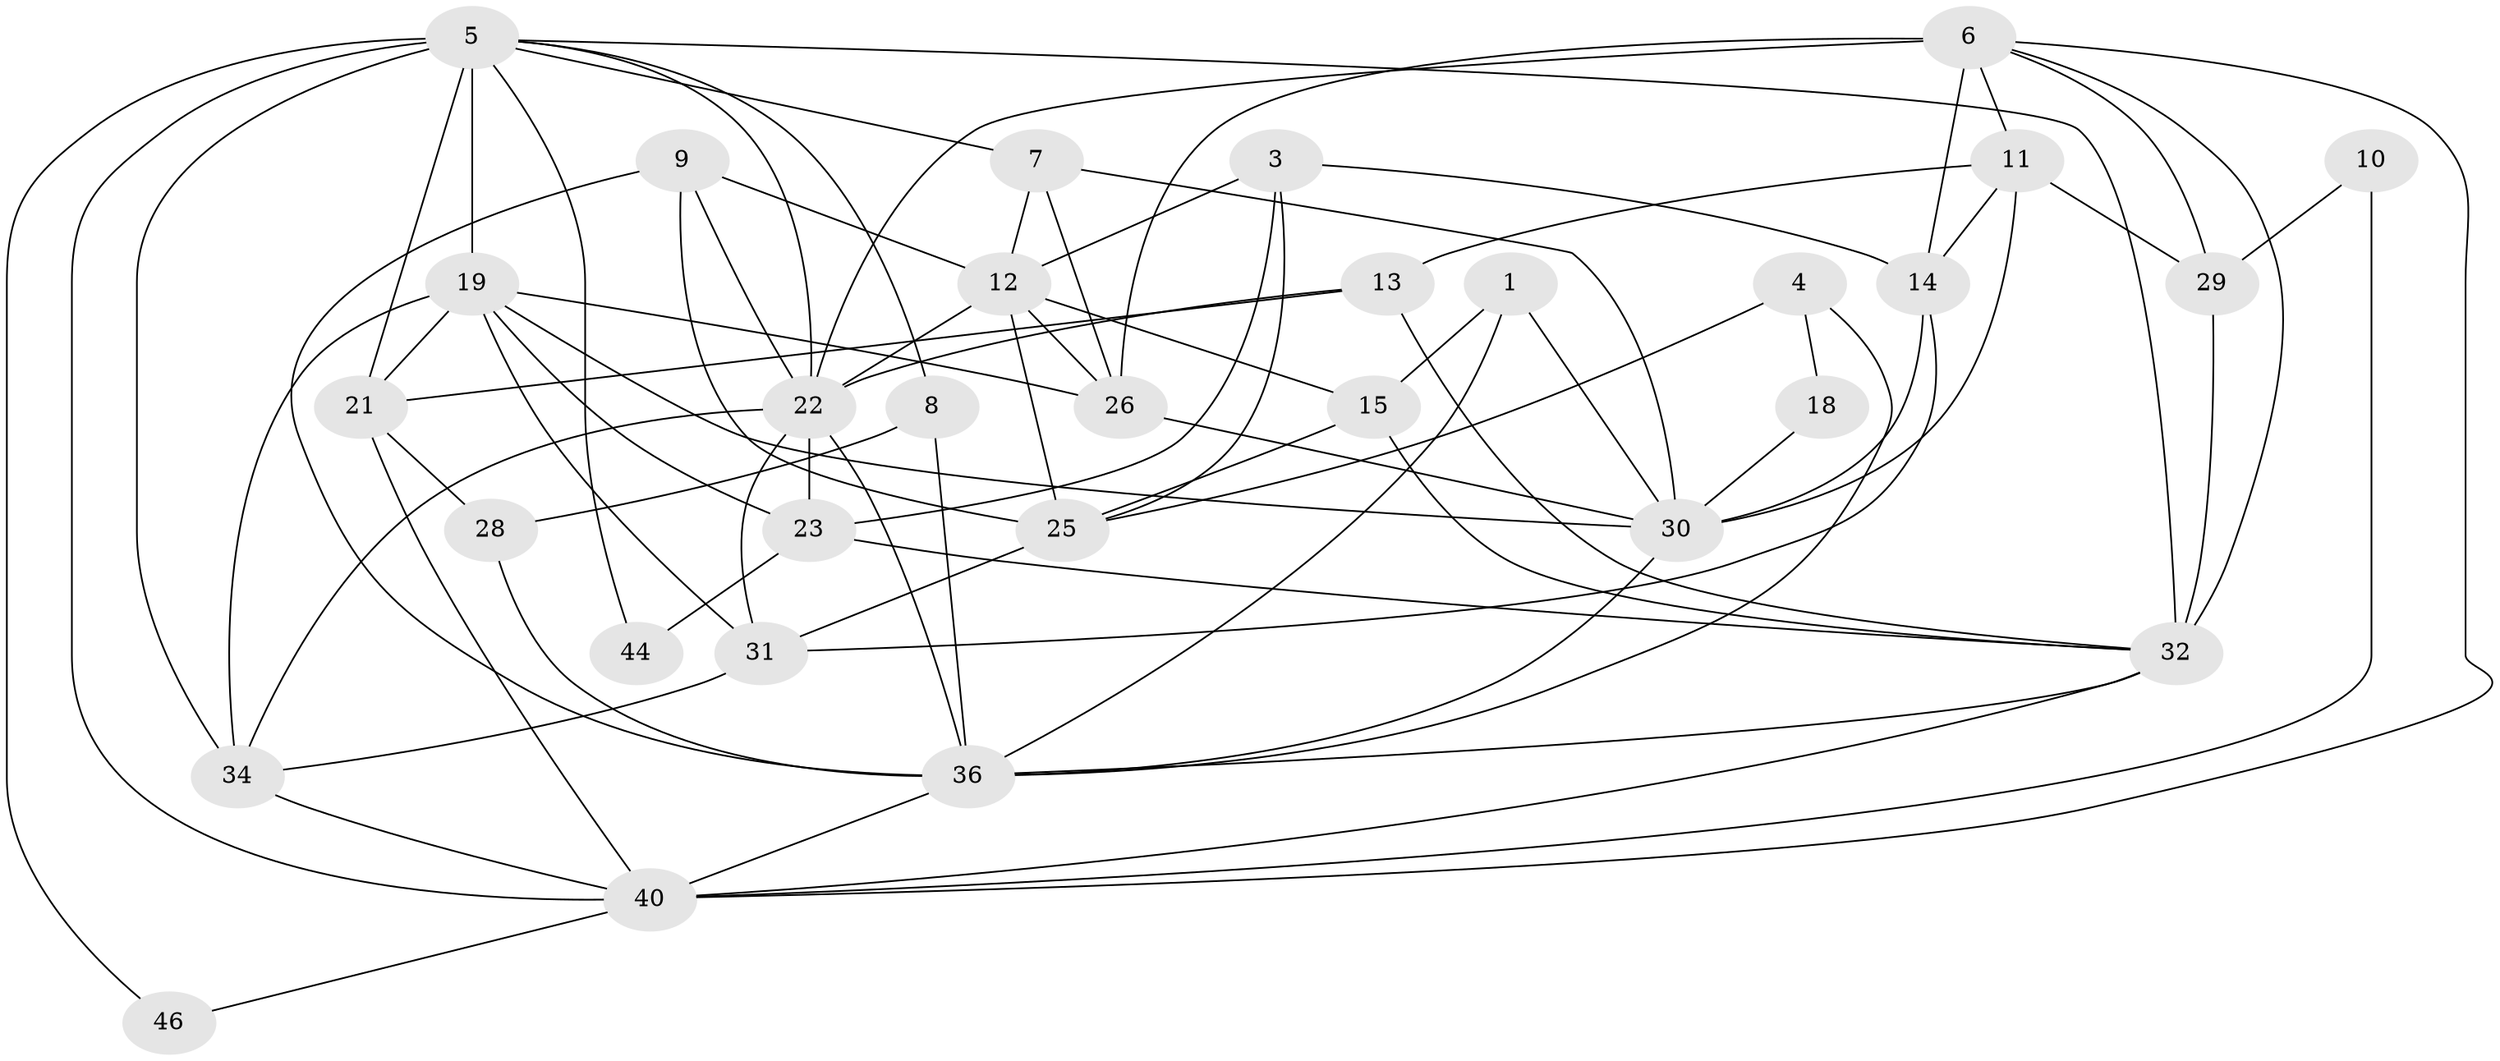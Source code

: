 // original degree distribution, {2: 0.23076923076923078, 3: 0.17307692307692307, 4: 0.23076923076923078, 5: 0.19230769230769232, 6: 0.11538461538461539, 7: 0.038461538461538464, 9: 0.019230769230769232}
// Generated by graph-tools (version 1.1) at 2025/41/03/06/25 10:41:58]
// undirected, 31 vertices, 79 edges
graph export_dot {
graph [start="1"]
  node [color=gray90,style=filled];
  1 [super="+2"];
  3;
  4;
  5 [super="+43"];
  6 [super="+17"];
  7 [super="+37"];
  8 [super="+16"];
  9 [super="+41"];
  10;
  11;
  12 [super="+20"];
  13 [super="+24"];
  14 [super="+42"];
  15;
  18;
  19 [super="+38"];
  21;
  22 [super="+35"];
  23 [super="+48"];
  25 [super="+33"];
  26 [super="+27"];
  28;
  29 [super="+39"];
  30 [super="+50"];
  31 [super="+45"];
  32 [super="+47"];
  34 [super="+52"];
  36 [super="+51"];
  40 [super="+49"];
  44;
  46;
  1 -- 30;
  1 -- 36;
  1 -- 15;
  3 -- 14;
  3 -- 23;
  3 -- 25;
  3 -- 12;
  4 -- 36;
  4 -- 25;
  4 -- 18;
  5 -- 44;
  5 -- 32;
  5 -- 34;
  5 -- 7;
  5 -- 46;
  5 -- 21;
  5 -- 19 [weight=2];
  5 -- 22;
  5 -- 8;
  5 -- 40;
  6 -- 14 [weight=2];
  6 -- 29;
  6 -- 40;
  6 -- 22;
  6 -- 26;
  6 -- 11;
  6 -- 32;
  7 -- 12;
  7 -- 30;
  7 -- 26;
  8 -- 28;
  8 -- 36;
  9 -- 22;
  9 -- 36;
  9 -- 25;
  9 -- 12;
  10 -- 29;
  10 -- 40;
  11 -- 14;
  11 -- 30;
  11 -- 13;
  11 -- 29;
  12 -- 22;
  12 -- 25;
  12 -- 26;
  12 -- 15;
  13 -- 21;
  13 -- 22;
  13 -- 32;
  14 -- 30;
  14 -- 31;
  15 -- 25;
  15 -- 32;
  18 -- 30;
  19 -- 23;
  19 -- 21 [weight=2];
  19 -- 31;
  19 -- 30;
  19 -- 34;
  19 -- 26;
  21 -- 28;
  21 -- 40;
  22 -- 23;
  22 -- 34;
  22 -- 31;
  22 -- 36;
  23 -- 44;
  23 -- 32;
  25 -- 31 [weight=2];
  26 -- 30;
  28 -- 36;
  29 -- 32;
  30 -- 36;
  31 -- 34;
  32 -- 40;
  32 -- 36;
  34 -- 40;
  36 -- 40;
  40 -- 46;
}
